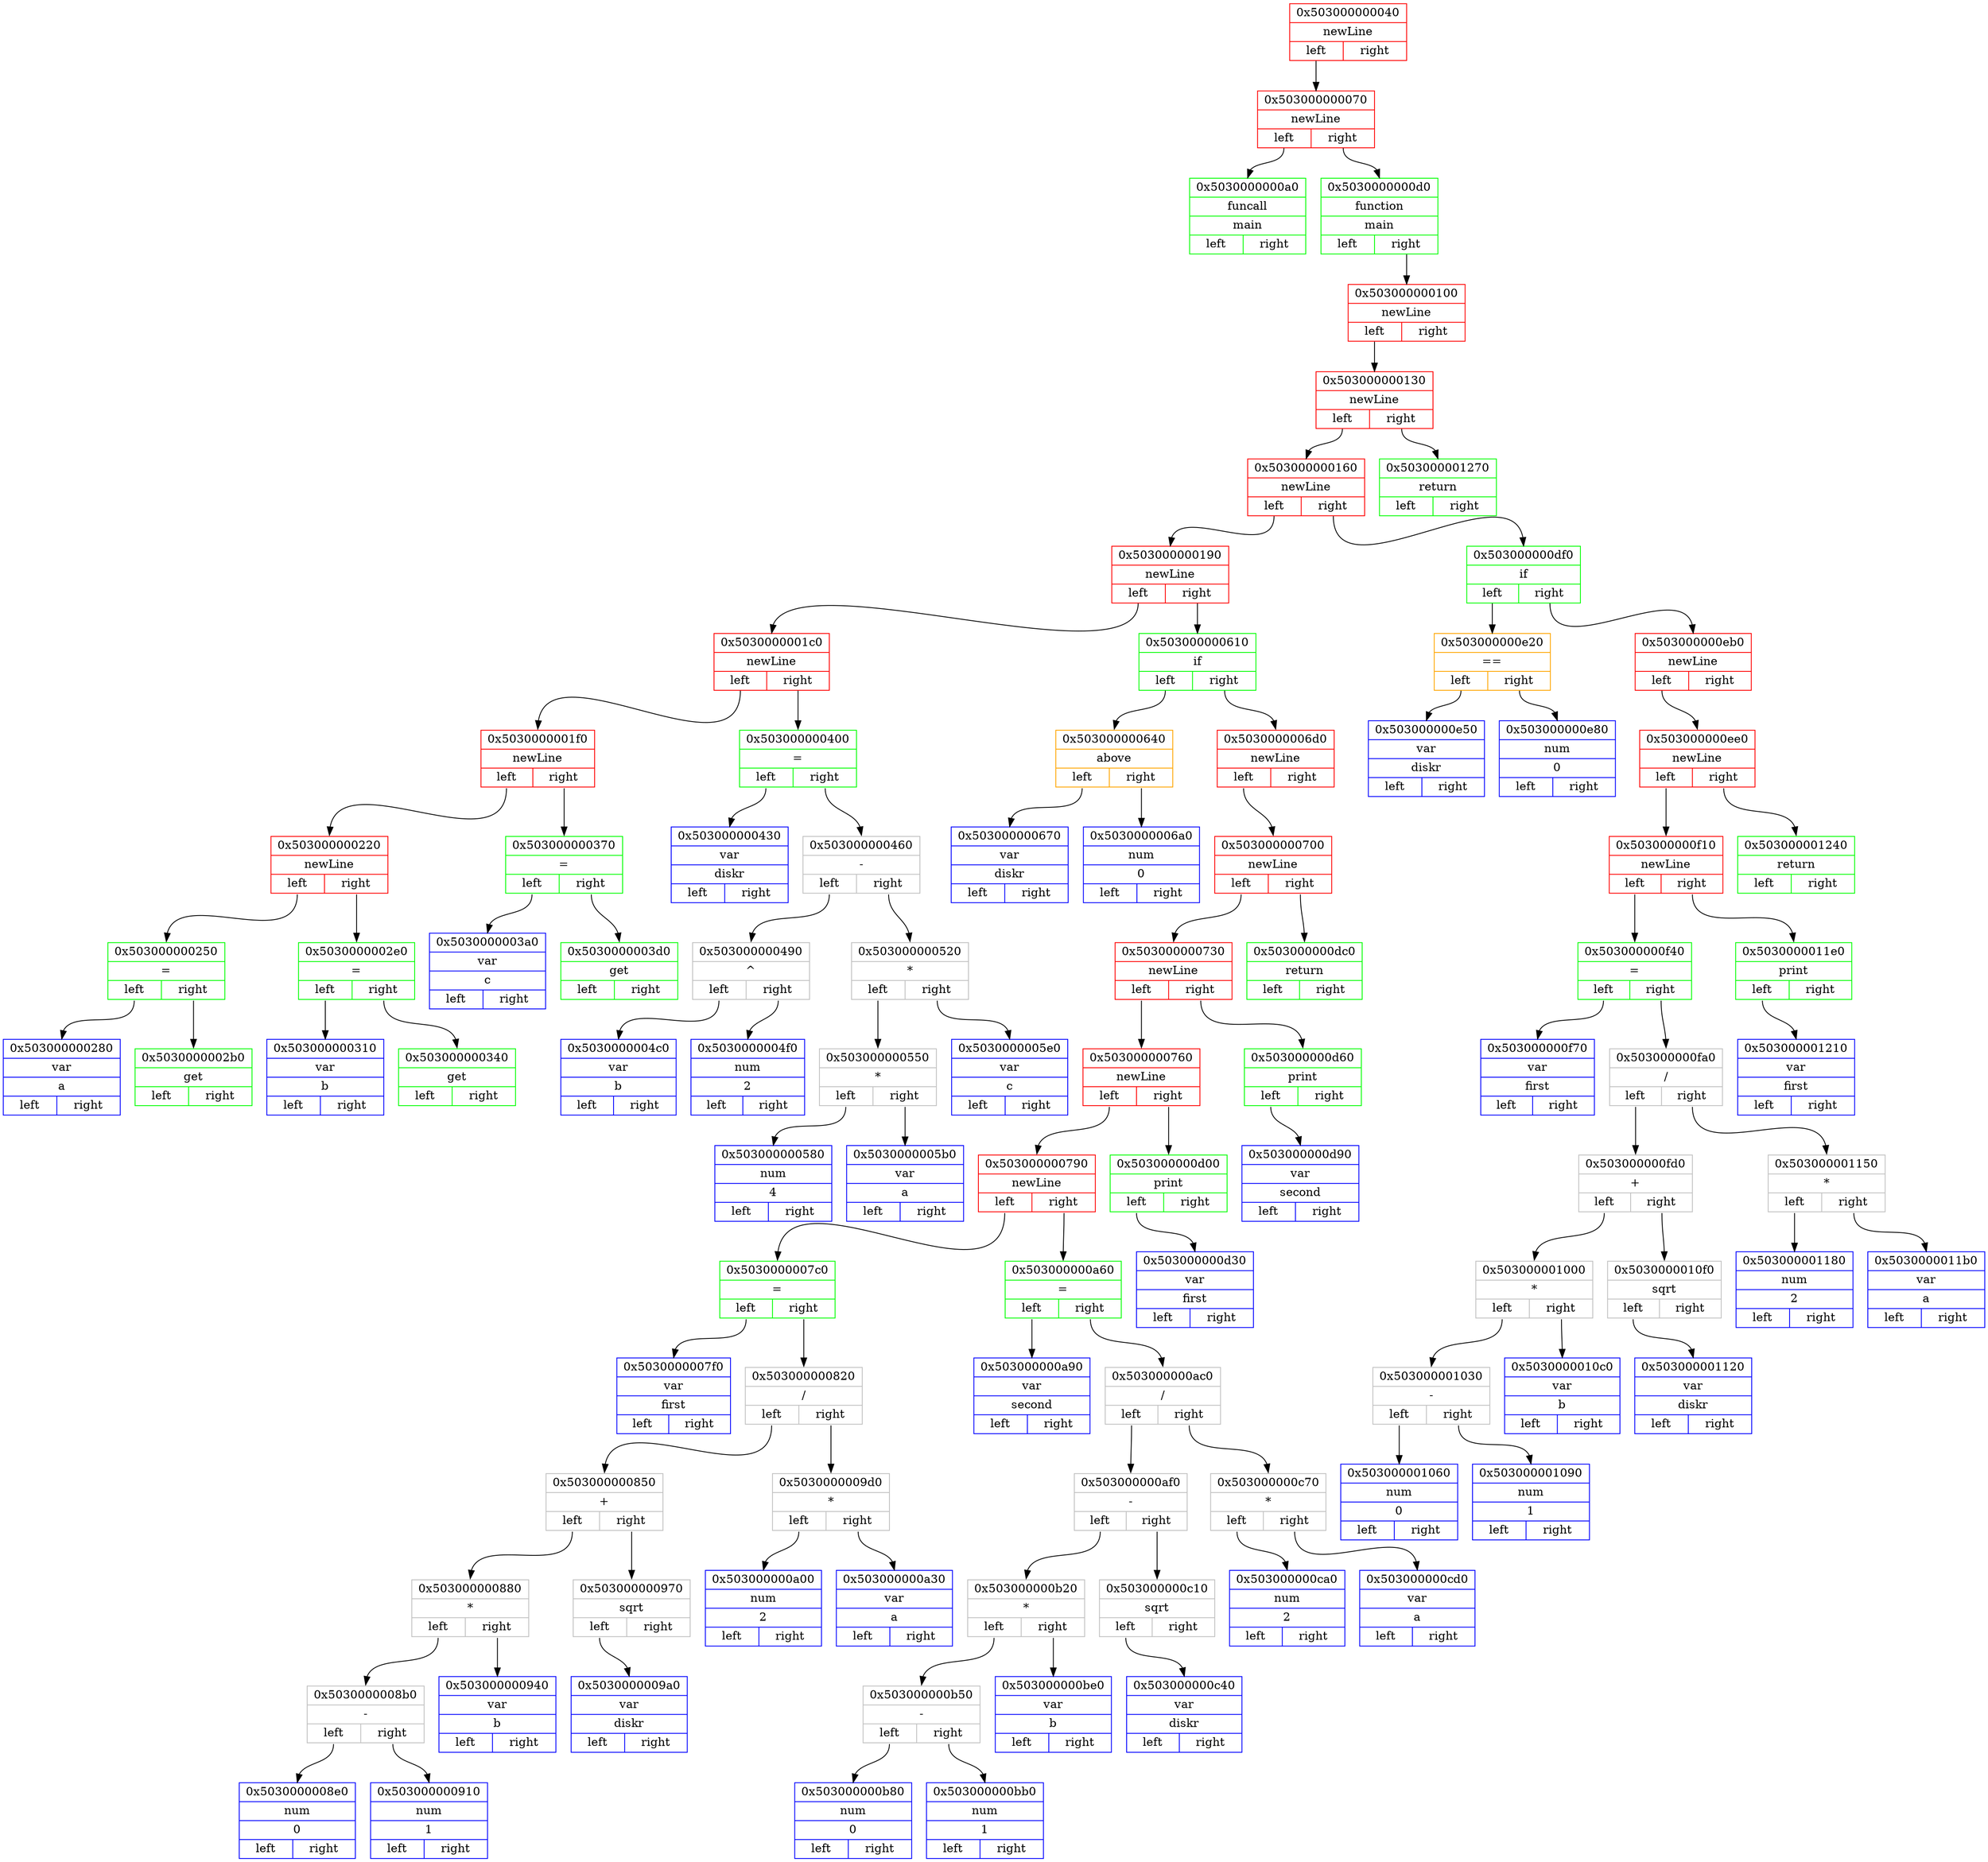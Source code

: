 digraph
{ 
rankdir=HR;

node0x503000000040 [ shape=record, color = red rank = 1, label= "{ 0x503000000040 | newLine |         {<n0x503000000040_l> left | <n0x503000000040_r> right}} " ];
node0x503000000070 [ shape=record, color = red rank = 2, label= "{ 0x503000000070 | newLine |         {<n0x503000000070_l> left | <n0x503000000070_r> right}} " ];
node0x5030000000a0 [ shape=record, color = green rank = 3, label= "{ 0x5030000000a0 | funcall | main |         {<n0x5030000000a0_l> left | <n0x5030000000a0_r> right}} " ];
node0x503000000070:<n0x503000000070_l>:s -> node0x5030000000a0:n [ color = black; ]
node0x5030000000d0 [ shape=record, color = green rank = 4, label= "{ 0x5030000000d0 | function | main |         {<n0x5030000000d0_l> left | <n0x5030000000d0_r> right}} " ];
node0x503000000100 [ shape=record, color = red rank = 5, label= "{ 0x503000000100 | newLine |         {<n0x503000000100_l> left | <n0x503000000100_r> right}} " ];
node0x503000000130 [ shape=record, color = red rank = 6, label= "{ 0x503000000130 | newLine |         {<n0x503000000130_l> left | <n0x503000000130_r> right}} " ];
node0x503000000160 [ shape=record, color = red rank = 7, label= "{ 0x503000000160 | newLine |         {<n0x503000000160_l> left | <n0x503000000160_r> right}} " ];
node0x503000000190 [ shape=record, color = red rank = 8, label= "{ 0x503000000190 | newLine |         {<n0x503000000190_l> left | <n0x503000000190_r> right}} " ];
node0x5030000001c0 [ shape=record, color = red rank = 9, label= "{ 0x5030000001c0 | newLine |         {<n0x5030000001c0_l> left | <n0x5030000001c0_r> right}} " ];
node0x5030000001f0 [ shape=record, color = red rank = 10, label= "{ 0x5030000001f0 | newLine |         {<n0x5030000001f0_l> left | <n0x5030000001f0_r> right}} " ];
node0x503000000220 [ shape=record, color = red rank = 11, label= "{ 0x503000000220 | newLine |         {<n0x503000000220_l> left | <n0x503000000220_r> right}} " ];
node0x503000000250 [ shape=record, color = green rank = 12, label= "{ 0x503000000250 | = |         {<n0x503000000250_l> left | <n0x503000000250_r> right}} " ];
node0x503000000280 [ shape=record, color = blue rank = 13, label= "{ 0x503000000280 | var | a |         {<n0x503000000280_l> left | <n0x503000000280_r> right}} " ];
node0x503000000250:<n0x503000000250_l>:s -> node0x503000000280:n [ color = black; ]
node0x5030000002b0 [ shape=record, color = green rank = 14, label= "{ 0x5030000002b0 | get |         {<n0x5030000002b0_l> left | <n0x5030000002b0_r> right}} " ];
node0x503000000250:<n0x503000000250_r>:s -> node0x5030000002b0:n [ color = black; ]
node0x503000000220:<n0x503000000220_l>:s -> node0x503000000250:n [ color = black; ]
node0x5030000002e0 [ shape=record, color = green rank = 13, label= "{ 0x5030000002e0 | = |         {<n0x5030000002e0_l> left | <n0x5030000002e0_r> right}} " ];
node0x503000000310 [ shape=record, color = blue rank = 14, label= "{ 0x503000000310 | var | b |         {<n0x503000000310_l> left | <n0x503000000310_r> right}} " ];
node0x5030000002e0:<n0x5030000002e0_l>:s -> node0x503000000310:n [ color = black; ]
node0x503000000340 [ shape=record, color = green rank = 15, label= "{ 0x503000000340 | get |         {<n0x503000000340_l> left | <n0x503000000340_r> right}} " ];
node0x5030000002e0:<n0x5030000002e0_r>:s -> node0x503000000340:n [ color = black; ]
node0x503000000220:<n0x503000000220_r>:s -> node0x5030000002e0:n [ color = black; ]
node0x5030000001f0:<n0x5030000001f0_l>:s -> node0x503000000220:n [ color = black; ]
node0x503000000370 [ shape=record, color = green rank = 12, label= "{ 0x503000000370 | = |         {<n0x503000000370_l> left | <n0x503000000370_r> right}} " ];
node0x5030000003a0 [ shape=record, color = blue rank = 13, label= "{ 0x5030000003a0 | var | c |         {<n0x5030000003a0_l> left | <n0x5030000003a0_r> right}} " ];
node0x503000000370:<n0x503000000370_l>:s -> node0x5030000003a0:n [ color = black; ]
node0x5030000003d0 [ shape=record, color = green rank = 14, label= "{ 0x5030000003d0 | get |         {<n0x5030000003d0_l> left | <n0x5030000003d0_r> right}} " ];
node0x503000000370:<n0x503000000370_r>:s -> node0x5030000003d0:n [ color = black; ]
node0x5030000001f0:<n0x5030000001f0_r>:s -> node0x503000000370:n [ color = black; ]
node0x5030000001c0:<n0x5030000001c0_l>:s -> node0x5030000001f0:n [ color = black; ]
node0x503000000400 [ shape=record, color = green rank = 11, label= "{ 0x503000000400 | = |         {<n0x503000000400_l> left | <n0x503000000400_r> right}} " ];
node0x503000000430 [ shape=record, color = blue rank = 12, label= "{ 0x503000000430 | var | diskr |         {<n0x503000000430_l> left | <n0x503000000430_r> right}} " ];
node0x503000000400:<n0x503000000400_l>:s -> node0x503000000430:n [ color = black; ]
node0x503000000460 [ shape=record, color = grey rank = 13, label= "{ 0x503000000460 | - |         {<n0x503000000460_l> left | <n0x503000000460_r> right}} " ];
node0x503000000490 [ shape=record, color = grey rank = 14, label= "{ 0x503000000490 | ^ |         {<n0x503000000490_l> left | <n0x503000000490_r> right}} " ];
node0x5030000004c0 [ shape=record, color = blue rank = 15, label= "{ 0x5030000004c0 | var | b |         {<n0x5030000004c0_l> left | <n0x5030000004c0_r> right}} " ];
node0x503000000490:<n0x503000000490_l>:s -> node0x5030000004c0:n [ color = black; ]
node0x5030000004f0 [ shape=record, color = blue rank = 16, label= "{ 0x5030000004f0 | num | 2 |         {<n0x5030000004f0_l> left | <n0x5030000004f0_r> right}} " ];
node0x503000000490:<n0x503000000490_r>:s -> node0x5030000004f0:n [ color = black; ]
node0x503000000460:<n0x503000000460_l>:s -> node0x503000000490:n [ color = black; ]
node0x503000000520 [ shape=record, color = grey rank = 15, label= "{ 0x503000000520 | * |         {<n0x503000000520_l> left | <n0x503000000520_r> right}} " ];
node0x503000000550 [ shape=record, color = grey rank = 16, label= "{ 0x503000000550 | * |         {<n0x503000000550_l> left | <n0x503000000550_r> right}} " ];
node0x503000000580 [ shape=record, color = blue rank = 17, label= "{ 0x503000000580 | num | 4 |         {<n0x503000000580_l> left | <n0x503000000580_r> right}} " ];
node0x503000000550:<n0x503000000550_l>:s -> node0x503000000580:n [ color = black; ]
node0x5030000005b0 [ shape=record, color = blue rank = 18, label= "{ 0x5030000005b0 | var | a |         {<n0x5030000005b0_l> left | <n0x5030000005b0_r> right}} " ];
node0x503000000550:<n0x503000000550_r>:s -> node0x5030000005b0:n [ color = black; ]
node0x503000000520:<n0x503000000520_l>:s -> node0x503000000550:n [ color = black; ]
node0x5030000005e0 [ shape=record, color = blue rank = 17, label= "{ 0x5030000005e0 | var | c |         {<n0x5030000005e0_l> left | <n0x5030000005e0_r> right}} " ];
node0x503000000520:<n0x503000000520_r>:s -> node0x5030000005e0:n [ color = black; ]
node0x503000000460:<n0x503000000460_r>:s -> node0x503000000520:n [ color = black; ]
node0x503000000400:<n0x503000000400_r>:s -> node0x503000000460:n [ color = black; ]
node0x5030000001c0:<n0x5030000001c0_r>:s -> node0x503000000400:n [ color = black; ]
node0x503000000190:<n0x503000000190_l>:s -> node0x5030000001c0:n [ color = black; ]
node0x503000000610 [ shape=record, color = green rank = 10, label= "{ 0x503000000610 | if |         {<n0x503000000610_l> left | <n0x503000000610_r> right}} " ];
node0x503000000640 [ shape=record, color = orange rank = 11, label= "{ 0x503000000640 | above |         {<n0x503000000640_l> left | <n0x503000000640_r> right}} " ];
node0x503000000670 [ shape=record, color = blue rank = 12, label= "{ 0x503000000670 | var | diskr |         {<n0x503000000670_l> left | <n0x503000000670_r> right}} " ];
node0x503000000640:<n0x503000000640_l>:s -> node0x503000000670:n [ color = black; ]
node0x5030000006a0 [ shape=record, color = blue rank = 13, label= "{ 0x5030000006a0 | num | 0 |         {<n0x5030000006a0_l> left | <n0x5030000006a0_r> right}} " ];
node0x503000000640:<n0x503000000640_r>:s -> node0x5030000006a0:n [ color = black; ]
node0x503000000610:<n0x503000000610_l>:s -> node0x503000000640:n [ color = black; ]
node0x5030000006d0 [ shape=record, color = red rank = 12, label= "{ 0x5030000006d0 | newLine |         {<n0x5030000006d0_l> left | <n0x5030000006d0_r> right}} " ];
node0x503000000700 [ shape=record, color = red rank = 13, label= "{ 0x503000000700 | newLine |         {<n0x503000000700_l> left | <n0x503000000700_r> right}} " ];
node0x503000000730 [ shape=record, color = red rank = 14, label= "{ 0x503000000730 | newLine |         {<n0x503000000730_l> left | <n0x503000000730_r> right}} " ];
node0x503000000760 [ shape=record, color = red rank = 15, label= "{ 0x503000000760 | newLine |         {<n0x503000000760_l> left | <n0x503000000760_r> right}} " ];
node0x503000000790 [ shape=record, color = red rank = 16, label= "{ 0x503000000790 | newLine |         {<n0x503000000790_l> left | <n0x503000000790_r> right}} " ];
node0x5030000007c0 [ shape=record, color = green rank = 17, label= "{ 0x5030000007c0 | = |         {<n0x5030000007c0_l> left | <n0x5030000007c0_r> right}} " ];
node0x5030000007f0 [ shape=record, color = blue rank = 18, label= "{ 0x5030000007f0 | var | first |         {<n0x5030000007f0_l> left | <n0x5030000007f0_r> right}} " ];
node0x5030000007c0:<n0x5030000007c0_l>:s -> node0x5030000007f0:n [ color = black; ]
node0x503000000820 [ shape=record, color = grey rank = 19, label= "{ 0x503000000820 | / |         {<n0x503000000820_l> left | <n0x503000000820_r> right}} " ];
node0x503000000850 [ shape=record, color = grey rank = 20, label= "{ 0x503000000850 | + |         {<n0x503000000850_l> left | <n0x503000000850_r> right}} " ];
node0x503000000880 [ shape=record, color = grey rank = 21, label= "{ 0x503000000880 | * |         {<n0x503000000880_l> left | <n0x503000000880_r> right}} " ];
node0x5030000008b0 [ shape=record, color = grey rank = 22, label= "{ 0x5030000008b0 | - |         {<n0x5030000008b0_l> left | <n0x5030000008b0_r> right}} " ];
node0x5030000008e0 [ shape=record, color = blue rank = 23, label= "{ 0x5030000008e0 | num | 0 |         {<n0x5030000008e0_l> left | <n0x5030000008e0_r> right}} " ];
node0x5030000008b0:<n0x5030000008b0_l>:s -> node0x5030000008e0:n [ color = black; ]
node0x503000000910 [ shape=record, color = blue rank = 24, label= "{ 0x503000000910 | num | 1 |         {<n0x503000000910_l> left | <n0x503000000910_r> right}} " ];
node0x5030000008b0:<n0x5030000008b0_r>:s -> node0x503000000910:n [ color = black; ]
node0x503000000880:<n0x503000000880_l>:s -> node0x5030000008b0:n [ color = black; ]
node0x503000000940 [ shape=record, color = blue rank = 23, label= "{ 0x503000000940 | var | b |         {<n0x503000000940_l> left | <n0x503000000940_r> right}} " ];
node0x503000000880:<n0x503000000880_r>:s -> node0x503000000940:n [ color = black; ]
node0x503000000850:<n0x503000000850_l>:s -> node0x503000000880:n [ color = black; ]
node0x503000000970 [ shape=record, color = grey rank = 22, label= "{ 0x503000000970 | sqrt |         {<n0x503000000970_l> left | <n0x503000000970_r> right}} " ];
node0x5030000009a0 [ shape=record, color = blue rank = 23, label= "{ 0x5030000009a0 | var | diskr |         {<n0x5030000009a0_l> left | <n0x5030000009a0_r> right}} " ];
node0x503000000970:<n0x503000000970_l>:s -> node0x5030000009a0:n [ color = black; ]
node0x503000000850:<n0x503000000850_r>:s -> node0x503000000970:n [ color = black; ]
node0x503000000820:<n0x503000000820_l>:s -> node0x503000000850:n [ color = black; ]
node0x5030000009d0 [ shape=record, color = grey rank = 21, label= "{ 0x5030000009d0 | * |         {<n0x5030000009d0_l> left | <n0x5030000009d0_r> right}} " ];
node0x503000000a00 [ shape=record, color = blue rank = 22, label= "{ 0x503000000a00 | num | 2 |         {<n0x503000000a00_l> left | <n0x503000000a00_r> right}} " ];
node0x5030000009d0:<n0x5030000009d0_l>:s -> node0x503000000a00:n [ color = black; ]
node0x503000000a30 [ shape=record, color = blue rank = 23, label= "{ 0x503000000a30 | var | a |         {<n0x503000000a30_l> left | <n0x503000000a30_r> right}} " ];
node0x5030000009d0:<n0x5030000009d0_r>:s -> node0x503000000a30:n [ color = black; ]
node0x503000000820:<n0x503000000820_r>:s -> node0x5030000009d0:n [ color = black; ]
node0x5030000007c0:<n0x5030000007c0_r>:s -> node0x503000000820:n [ color = black; ]
node0x503000000790:<n0x503000000790_l>:s -> node0x5030000007c0:n [ color = black; ]
node0x503000000a60 [ shape=record, color = green rank = 18, label= "{ 0x503000000a60 | = |         {<n0x503000000a60_l> left | <n0x503000000a60_r> right}} " ];
node0x503000000a90 [ shape=record, color = blue rank = 19, label= "{ 0x503000000a90 | var | second |         {<n0x503000000a90_l> left | <n0x503000000a90_r> right}} " ];
node0x503000000a60:<n0x503000000a60_l>:s -> node0x503000000a90:n [ color = black; ]
node0x503000000ac0 [ shape=record, color = grey rank = 20, label= "{ 0x503000000ac0 | / |         {<n0x503000000ac0_l> left | <n0x503000000ac0_r> right}} " ];
node0x503000000af0 [ shape=record, color = grey rank = 21, label= "{ 0x503000000af0 | - |         {<n0x503000000af0_l> left | <n0x503000000af0_r> right}} " ];
node0x503000000b20 [ shape=record, color = grey rank = 22, label= "{ 0x503000000b20 | * |         {<n0x503000000b20_l> left | <n0x503000000b20_r> right}} " ];
node0x503000000b50 [ shape=record, color = grey rank = 23, label= "{ 0x503000000b50 | - |         {<n0x503000000b50_l> left | <n0x503000000b50_r> right}} " ];
node0x503000000b80 [ shape=record, color = blue rank = 24, label= "{ 0x503000000b80 | num | 0 |         {<n0x503000000b80_l> left | <n0x503000000b80_r> right}} " ];
node0x503000000b50:<n0x503000000b50_l>:s -> node0x503000000b80:n [ color = black; ]
node0x503000000bb0 [ shape=record, color = blue rank = 25, label= "{ 0x503000000bb0 | num | 1 |         {<n0x503000000bb0_l> left | <n0x503000000bb0_r> right}} " ];
node0x503000000b50:<n0x503000000b50_r>:s -> node0x503000000bb0:n [ color = black; ]
node0x503000000b20:<n0x503000000b20_l>:s -> node0x503000000b50:n [ color = black; ]
node0x503000000be0 [ shape=record, color = blue rank = 24, label= "{ 0x503000000be0 | var | b |         {<n0x503000000be0_l> left | <n0x503000000be0_r> right}} " ];
node0x503000000b20:<n0x503000000b20_r>:s -> node0x503000000be0:n [ color = black; ]
node0x503000000af0:<n0x503000000af0_l>:s -> node0x503000000b20:n [ color = black; ]
node0x503000000c10 [ shape=record, color = grey rank = 23, label= "{ 0x503000000c10 | sqrt |         {<n0x503000000c10_l> left | <n0x503000000c10_r> right}} " ];
node0x503000000c40 [ shape=record, color = blue rank = 24, label= "{ 0x503000000c40 | var | diskr |         {<n0x503000000c40_l> left | <n0x503000000c40_r> right}} " ];
node0x503000000c10:<n0x503000000c10_l>:s -> node0x503000000c40:n [ color = black; ]
node0x503000000af0:<n0x503000000af0_r>:s -> node0x503000000c10:n [ color = black; ]
node0x503000000ac0:<n0x503000000ac0_l>:s -> node0x503000000af0:n [ color = black; ]
node0x503000000c70 [ shape=record, color = grey rank = 22, label= "{ 0x503000000c70 | * |         {<n0x503000000c70_l> left | <n0x503000000c70_r> right}} " ];
node0x503000000ca0 [ shape=record, color = blue rank = 23, label= "{ 0x503000000ca0 | num | 2 |         {<n0x503000000ca0_l> left | <n0x503000000ca0_r> right}} " ];
node0x503000000c70:<n0x503000000c70_l>:s -> node0x503000000ca0:n [ color = black; ]
node0x503000000cd0 [ shape=record, color = blue rank = 24, label= "{ 0x503000000cd0 | var | a |         {<n0x503000000cd0_l> left | <n0x503000000cd0_r> right}} " ];
node0x503000000c70:<n0x503000000c70_r>:s -> node0x503000000cd0:n [ color = black; ]
node0x503000000ac0:<n0x503000000ac0_r>:s -> node0x503000000c70:n [ color = black; ]
node0x503000000a60:<n0x503000000a60_r>:s -> node0x503000000ac0:n [ color = black; ]
node0x503000000790:<n0x503000000790_r>:s -> node0x503000000a60:n [ color = black; ]
node0x503000000760:<n0x503000000760_l>:s -> node0x503000000790:n [ color = black; ]
node0x503000000d00 [ shape=record, color = green rank = 17, label= "{ 0x503000000d00 | print |         {<n0x503000000d00_l> left | <n0x503000000d00_r> right}} " ];
node0x503000000d30 [ shape=record, color = blue rank = 18, label= "{ 0x503000000d30 | var | first |         {<n0x503000000d30_l> left | <n0x503000000d30_r> right}} " ];
node0x503000000d00:<n0x503000000d00_l>:s -> node0x503000000d30:n [ color = black; ]
node0x503000000760:<n0x503000000760_r>:s -> node0x503000000d00:n [ color = black; ]
node0x503000000730:<n0x503000000730_l>:s -> node0x503000000760:n [ color = black; ]
node0x503000000d60 [ shape=record, color = green rank = 16, label= "{ 0x503000000d60 | print |         {<n0x503000000d60_l> left | <n0x503000000d60_r> right}} " ];
node0x503000000d90 [ shape=record, color = blue rank = 17, label= "{ 0x503000000d90 | var | second |         {<n0x503000000d90_l> left | <n0x503000000d90_r> right}} " ];
node0x503000000d60:<n0x503000000d60_l>:s -> node0x503000000d90:n [ color = black; ]
node0x503000000730:<n0x503000000730_r>:s -> node0x503000000d60:n [ color = black; ]
node0x503000000700:<n0x503000000700_l>:s -> node0x503000000730:n [ color = black; ]
node0x503000000dc0 [ shape=record, color = green rank = 15, label= "{ 0x503000000dc0 | return |         {<n0x503000000dc0_l> left | <n0x503000000dc0_r> right}} " ];
node0x503000000700:<n0x503000000700_r>:s -> node0x503000000dc0:n [ color = black; ]
node0x5030000006d0:<n0x5030000006d0_l>:s -> node0x503000000700:n [ color = black; ]
node0x503000000610:<n0x503000000610_r>:s -> node0x5030000006d0:n [ color = black; ]
node0x503000000190:<n0x503000000190_r>:s -> node0x503000000610:n [ color = black; ]
node0x503000000160:<n0x503000000160_l>:s -> node0x503000000190:n [ color = black; ]
node0x503000000df0 [ shape=record, color = green rank = 9, label= "{ 0x503000000df0 | if |         {<n0x503000000df0_l> left | <n0x503000000df0_r> right}} " ];
node0x503000000e20 [ shape=record, color = orange rank = 10, label= "{ 0x503000000e20 | == |         {<n0x503000000e20_l> left | <n0x503000000e20_r> right}} " ];
node0x503000000e50 [ shape=record, color = blue rank = 11, label= "{ 0x503000000e50 | var | diskr |         {<n0x503000000e50_l> left | <n0x503000000e50_r> right}} " ];
node0x503000000e20:<n0x503000000e20_l>:s -> node0x503000000e50:n [ color = black; ]
node0x503000000e80 [ shape=record, color = blue rank = 12, label= "{ 0x503000000e80 | num | 0 |         {<n0x503000000e80_l> left | <n0x503000000e80_r> right}} " ];
node0x503000000e20:<n0x503000000e20_r>:s -> node0x503000000e80:n [ color = black; ]
node0x503000000df0:<n0x503000000df0_l>:s -> node0x503000000e20:n [ color = black; ]
node0x503000000eb0 [ shape=record, color = red rank = 11, label= "{ 0x503000000eb0 | newLine |         {<n0x503000000eb0_l> left | <n0x503000000eb0_r> right}} " ];
node0x503000000ee0 [ shape=record, color = red rank = 12, label= "{ 0x503000000ee0 | newLine |         {<n0x503000000ee0_l> left | <n0x503000000ee0_r> right}} " ];
node0x503000000f10 [ shape=record, color = red rank = 13, label= "{ 0x503000000f10 | newLine |         {<n0x503000000f10_l> left | <n0x503000000f10_r> right}} " ];
node0x503000000f40 [ shape=record, color = green rank = 14, label= "{ 0x503000000f40 | = |         {<n0x503000000f40_l> left | <n0x503000000f40_r> right}} " ];
node0x503000000f70 [ shape=record, color = blue rank = 15, label= "{ 0x503000000f70 | var | first |         {<n0x503000000f70_l> left | <n0x503000000f70_r> right}} " ];
node0x503000000f40:<n0x503000000f40_l>:s -> node0x503000000f70:n [ color = black; ]
node0x503000000fa0 [ shape=record, color = grey rank = 16, label= "{ 0x503000000fa0 | / |         {<n0x503000000fa0_l> left | <n0x503000000fa0_r> right}} " ];
node0x503000000fd0 [ shape=record, color = grey rank = 17, label= "{ 0x503000000fd0 | + |         {<n0x503000000fd0_l> left | <n0x503000000fd0_r> right}} " ];
node0x503000001000 [ shape=record, color = grey rank = 18, label= "{ 0x503000001000 | * |         {<n0x503000001000_l> left | <n0x503000001000_r> right}} " ];
node0x503000001030 [ shape=record, color = grey rank = 19, label= "{ 0x503000001030 | - |         {<n0x503000001030_l> left | <n0x503000001030_r> right}} " ];
node0x503000001060 [ shape=record, color = blue rank = 20, label= "{ 0x503000001060 | num | 0 |         {<n0x503000001060_l> left | <n0x503000001060_r> right}} " ];
node0x503000001030:<n0x503000001030_l>:s -> node0x503000001060:n [ color = black; ]
node0x503000001090 [ shape=record, color = blue rank = 21, label= "{ 0x503000001090 | num | 1 |         {<n0x503000001090_l> left | <n0x503000001090_r> right}} " ];
node0x503000001030:<n0x503000001030_r>:s -> node0x503000001090:n [ color = black; ]
node0x503000001000:<n0x503000001000_l>:s -> node0x503000001030:n [ color = black; ]
node0x5030000010c0 [ shape=record, color = blue rank = 20, label= "{ 0x5030000010c0 | var | b |         {<n0x5030000010c0_l> left | <n0x5030000010c0_r> right}} " ];
node0x503000001000:<n0x503000001000_r>:s -> node0x5030000010c0:n [ color = black; ]
node0x503000000fd0:<n0x503000000fd0_l>:s -> node0x503000001000:n [ color = black; ]
node0x5030000010f0 [ shape=record, color = grey rank = 19, label= "{ 0x5030000010f0 | sqrt |         {<n0x5030000010f0_l> left | <n0x5030000010f0_r> right}} " ];
node0x503000001120 [ shape=record, color = blue rank = 20, label= "{ 0x503000001120 | var | diskr |         {<n0x503000001120_l> left | <n0x503000001120_r> right}} " ];
node0x5030000010f0:<n0x5030000010f0_l>:s -> node0x503000001120:n [ color = black; ]
node0x503000000fd0:<n0x503000000fd0_r>:s -> node0x5030000010f0:n [ color = black; ]
node0x503000000fa0:<n0x503000000fa0_l>:s -> node0x503000000fd0:n [ color = black; ]
node0x503000001150 [ shape=record, color = grey rank = 18, label= "{ 0x503000001150 | * |         {<n0x503000001150_l> left | <n0x503000001150_r> right}} " ];
node0x503000001180 [ shape=record, color = blue rank = 19, label= "{ 0x503000001180 | num | 2 |         {<n0x503000001180_l> left | <n0x503000001180_r> right}} " ];
node0x503000001150:<n0x503000001150_l>:s -> node0x503000001180:n [ color = black; ]
node0x5030000011b0 [ shape=record, color = blue rank = 20, label= "{ 0x5030000011b0 | var | a |         {<n0x5030000011b0_l> left | <n0x5030000011b0_r> right}} " ];
node0x503000001150:<n0x503000001150_r>:s -> node0x5030000011b0:n [ color = black; ]
node0x503000000fa0:<n0x503000000fa0_r>:s -> node0x503000001150:n [ color = black; ]
node0x503000000f40:<n0x503000000f40_r>:s -> node0x503000000fa0:n [ color = black; ]
node0x503000000f10:<n0x503000000f10_l>:s -> node0x503000000f40:n [ color = black; ]
node0x5030000011e0 [ shape=record, color = green rank = 15, label= "{ 0x5030000011e0 | print |         {<n0x5030000011e0_l> left | <n0x5030000011e0_r> right}} " ];
node0x503000001210 [ shape=record, color = blue rank = 16, label= "{ 0x503000001210 | var | first |         {<n0x503000001210_l> left | <n0x503000001210_r> right}} " ];
node0x5030000011e0:<n0x5030000011e0_l>:s -> node0x503000001210:n [ color = black; ]
node0x503000000f10:<n0x503000000f10_r>:s -> node0x5030000011e0:n [ color = black; ]
node0x503000000ee0:<n0x503000000ee0_l>:s -> node0x503000000f10:n [ color = black; ]
node0x503000001240 [ shape=record, color = green rank = 14, label= "{ 0x503000001240 | return |         {<n0x503000001240_l> left | <n0x503000001240_r> right}} " ];
node0x503000000ee0:<n0x503000000ee0_r>:s -> node0x503000001240:n [ color = black; ]
node0x503000000eb0:<n0x503000000eb0_l>:s -> node0x503000000ee0:n [ color = black; ]
node0x503000000df0:<n0x503000000df0_r>:s -> node0x503000000eb0:n [ color = black; ]
node0x503000000160:<n0x503000000160_r>:s -> node0x503000000df0:n [ color = black; ]
node0x503000000130:<n0x503000000130_l>:s -> node0x503000000160:n [ color = black; ]
node0x503000001270 [ shape=record, color = green rank = 8, label= "{ 0x503000001270 | return |         {<n0x503000001270_l> left | <n0x503000001270_r> right}} " ];
node0x503000000130:<n0x503000000130_r>:s -> node0x503000001270:n [ color = black; ]
node0x503000000100:<n0x503000000100_l>:s -> node0x503000000130:n [ color = black; ]
node0x5030000000d0:<n0x5030000000d0_r>:s -> node0x503000000100:n [ color = black; ]
node0x503000000070:<n0x503000000070_r>:s -> node0x5030000000d0:n [ color = black; ]
node0x503000000040:<n0x503000000040_l>:s -> node0x503000000070:n [ color = black; ]
}
